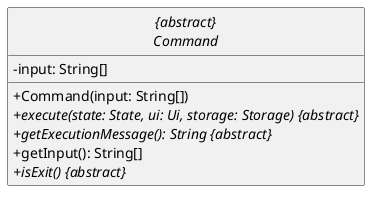 @startuml
'https://plantuml.com/sequence-diagram
hide circle
skinparam classAttributeIconSize 0
'credits to https://forum.plantuml.net/6263/abstract-in-written-form for displaying abstract
!define ABSTRACT &#123;abstract&#125;

abstract class "{abstract}\nCommand" as Command {
    - input: String[]

    + Command(input: String[])
    + {abstract} execute(state: State, ui: Ui, storage: Storage) ABSTRACT
    + {abstract} getExecutionMessage(): String ABSTRACT
    + getInput(): String[]
    + {abstract} isExit() ABSTRACT
}
@enduml